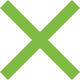 <mxfile version="14.6.13" type="device"><diagram id="UvJ3vQqMs-nwBRHJpcof" name="Seite-1"><mxGraphModel dx="1086" dy="3304" grid="1" gridSize="10" guides="1" tooltips="1" connect="1" arrows="1" fold="1" page="1" pageScale="1" pageWidth="827" pageHeight="1169" math="0" shadow="0"><root><mxCell id="0"/><mxCell id="1" parent="0"/><mxCell id="ST2UT7UbkgdCfDTpa0TR-1" value="" style="shape=mxgraph.mockup.markup.redX;html=1;shadow=0;strokeColor=none;fillColor=#7FBA42;" vertex="1" parent="1"><mxGeometry x="40.0" y="-2280" width="40" height="40" as="geometry"/></mxCell></root></mxGraphModel></diagram></mxfile>